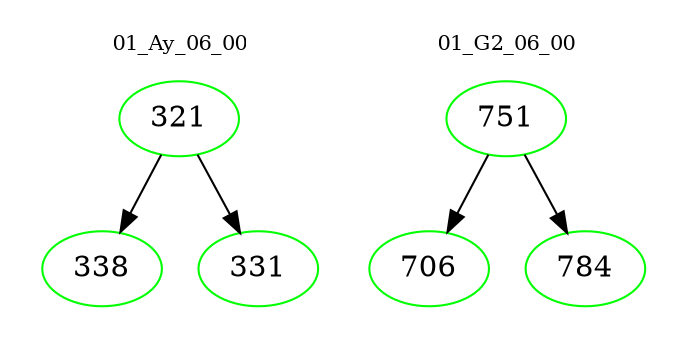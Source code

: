 digraph{
subgraph cluster_0 {
color = white
label = "01_Ay_06_00";
fontsize=10;
T0_321 [label="321", color="green"]
T0_321 -> T0_338 [color="black"]
T0_338 [label="338", color="green"]
T0_321 -> T0_331 [color="black"]
T0_331 [label="331", color="green"]
}
subgraph cluster_1 {
color = white
label = "01_G2_06_00";
fontsize=10;
T1_751 [label="751", color="green"]
T1_751 -> T1_706 [color="black"]
T1_706 [label="706", color="green"]
T1_751 -> T1_784 [color="black"]
T1_784 [label="784", color="green"]
}
}
